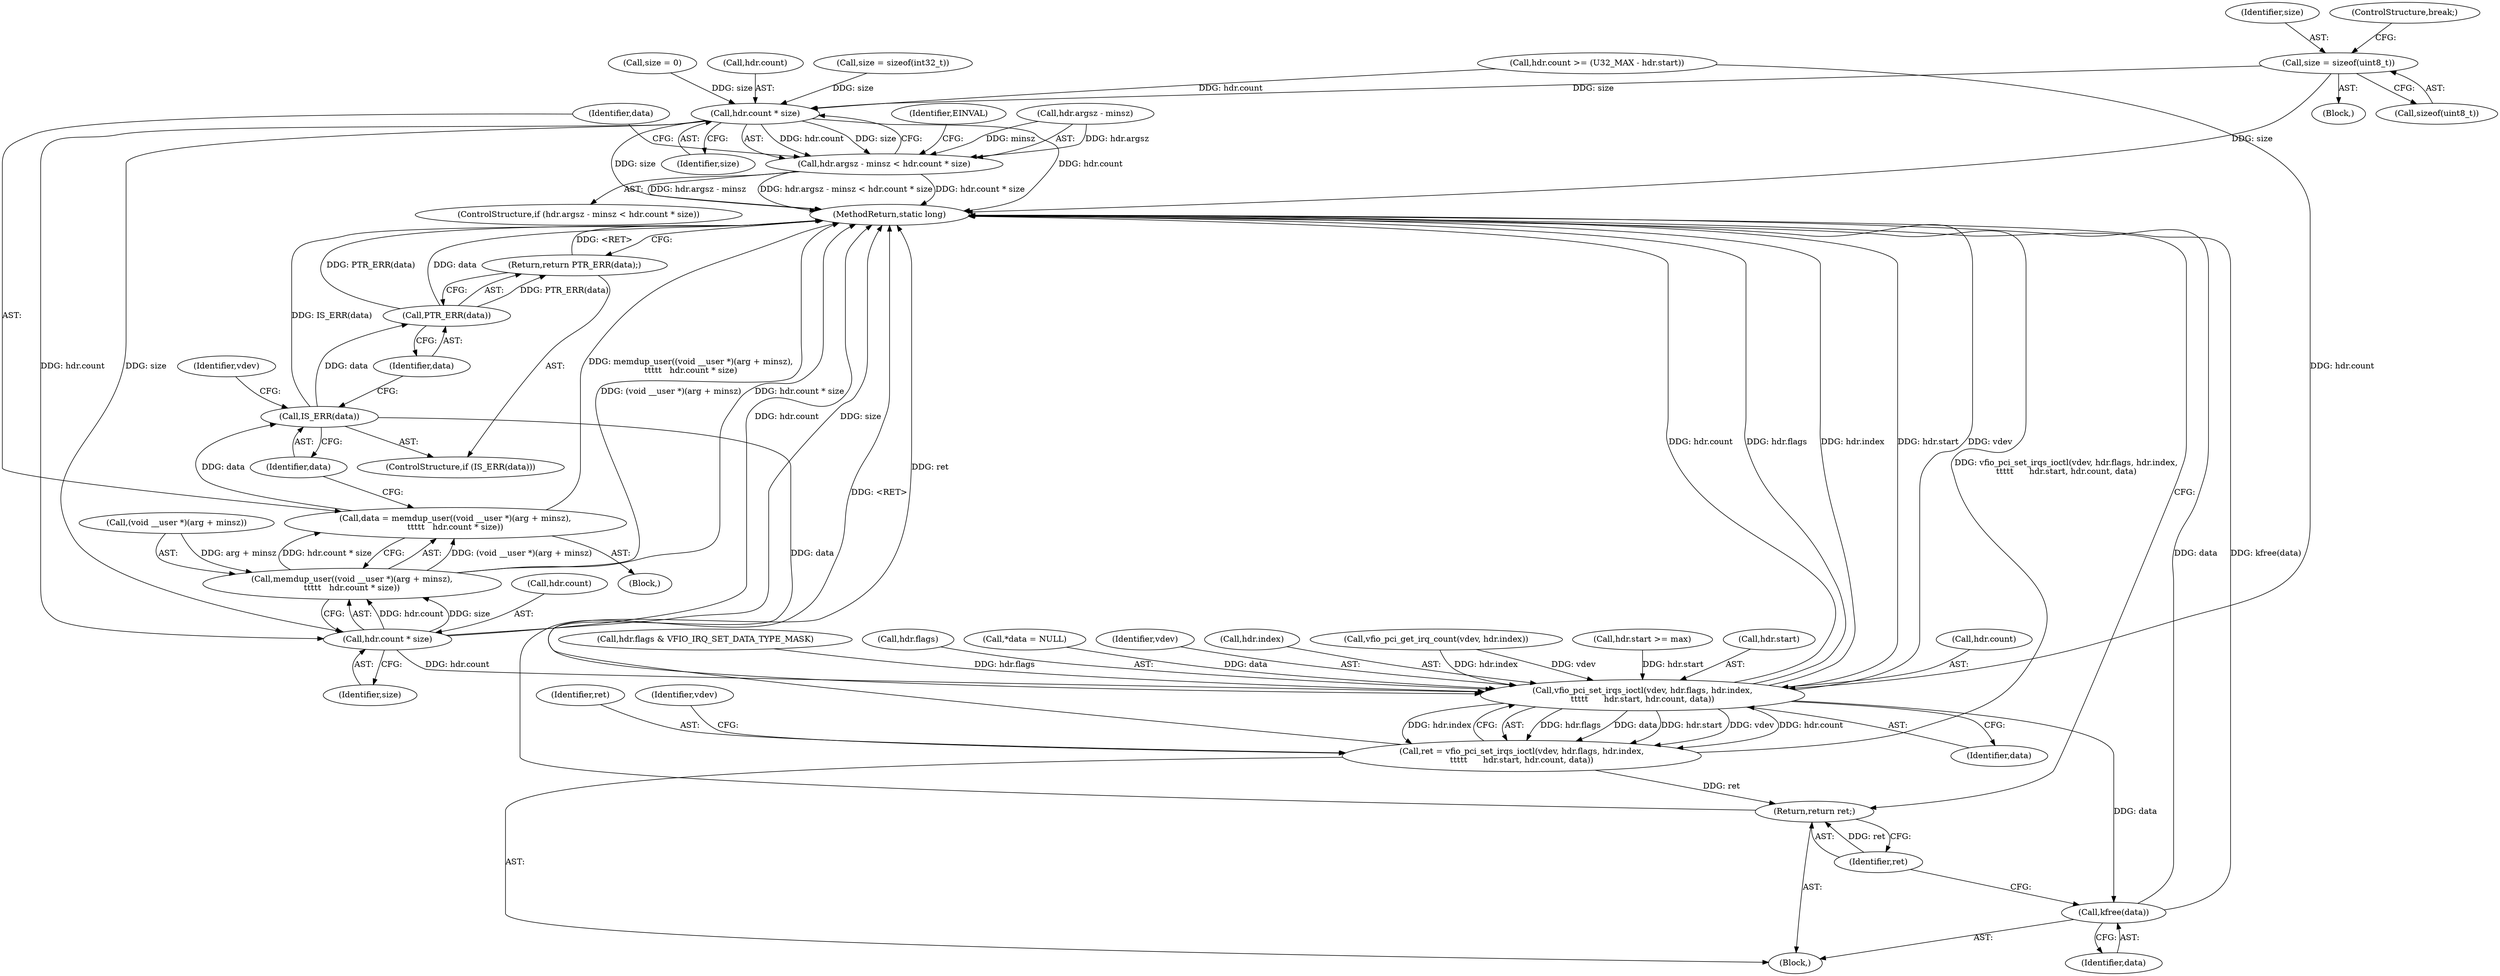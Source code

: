 digraph "0_linux_05692d7005a364add85c6e25a6c4447ce08f913a@API" {
"1000796" [label="(Call,size = sizeof(uint8_t))"];
"1000821" [label="(Call,hdr.count * size)"];
"1000815" [label="(Call,hdr.argsz - minsz < hdr.count * size)"];
"1000837" [label="(Call,hdr.count * size)"];
"1000831" [label="(Call,memdup_user((void __user *)(arg + minsz),\n\t\t\t\t\t   hdr.count * size))"];
"1000829" [label="(Call,data = memdup_user((void __user *)(arg + minsz),\n\t\t\t\t\t   hdr.count * size))"];
"1000843" [label="(Call,IS_ERR(data))"];
"1000846" [label="(Call,PTR_ERR(data))"];
"1000845" [label="(Return,return PTR_ERR(data);)"];
"1000855" [label="(Call,vfio_pci_set_irqs_ioctl(vdev, hdr.flags, hdr.index,\n\t\t\t\t\t      hdr.start, hdr.count, data))"];
"1000853" [label="(Call,ret = vfio_pci_set_irqs_ioctl(vdev, hdr.flags, hdr.index,\n\t\t\t\t\t      hdr.start, hdr.count, data))"];
"1000877" [label="(Return,return ret;)"];
"1000875" [label="(Call,kfree(data))"];
"1000866" [label="(Call,hdr.count)"];
"1000821" [label="(Call,hdr.count * size)"];
"1000843" [label="(Call,IS_ERR(data))"];
"1000737" [label="(Call,hdr.count >= (U32_MAX - hdr.start))"];
"1000831" [label="(Call,memdup_user((void __user *)(arg + minsz),\n\t\t\t\t\t   hdr.count * size))"];
"1000791" [label="(Call,size = 0)"];
"1000814" [label="(ControlStructure,if (hdr.argsz - minsz < hdr.count * size))"];
"1000869" [label="(Identifier,data)"];
"1000784" [label="(Call,hdr.flags & VFIO_IRQ_SET_DATA_TYPE_MASK)"];
"1000855" [label="(Call,vfio_pci_set_irqs_ioctl(vdev, hdr.flags, hdr.index,\n\t\t\t\t\t      hdr.start, hdr.count, data))"];
"1000846" [label="(Call,PTR_ERR(data))"];
"1000857" [label="(Call,hdr.flags)"];
"1000704" [label="(Call,*data = NULL)"];
"1000700" [label="(Block,)"];
"1000854" [label="(Identifier,ret)"];
"1000797" [label="(Identifier,size)"];
"1000873" [label="(Identifier,vdev)"];
"1000842" [label="(ControlStructure,if (IS_ERR(data)))"];
"1000796" [label="(Call,size = sizeof(uint8_t))"];
"1001380" [label="(MethodReturn,static long)"];
"1000832" [label="(Call,(void __user *)(arg + minsz))"];
"1000853" [label="(Call,ret = vfio_pci_set_irqs_ioctl(vdev, hdr.flags, hdr.index,\n\t\t\t\t\t      hdr.start, hdr.count, data))"];
"1000856" [label="(Identifier,vdev)"];
"1000860" [label="(Call,hdr.index)"];
"1000789" [label="(Block,)"];
"1000876" [label="(Identifier,data)"];
"1000828" [label="(Identifier,EINVAL)"];
"1000759" [label="(Call,vfio_pci_get_irq_count(vdev, hdr.index))"];
"1000847" [label="(Identifier,data)"];
"1000838" [label="(Call,hdr.count)"];
"1000813" [label="(Block,)"];
"1000877" [label="(Return,return ret;)"];
"1000815" [label="(Call,hdr.argsz - minsz < hdr.count * size)"];
"1000837" [label="(Call,hdr.count * size)"];
"1000822" [label="(Call,hdr.count)"];
"1000825" [label="(Identifier,size)"];
"1000844" [label="(Identifier,data)"];
"1000875" [label="(Call,kfree(data))"];
"1000798" [label="(Call,sizeof(uint8_t))"];
"1000829" [label="(Call,data = memdup_user((void __user *)(arg + minsz),\n\t\t\t\t\t   hdr.count * size))"];
"1000766" [label="(Call,hdr.start >= max)"];
"1000800" [label="(ControlStructure,break;)"];
"1000863" [label="(Call,hdr.start)"];
"1000830" [label="(Identifier,data)"];
"1000851" [label="(Identifier,vdev)"];
"1000845" [label="(Return,return PTR_ERR(data);)"];
"1000802" [label="(Call,size = sizeof(int32_t))"];
"1000878" [label="(Identifier,ret)"];
"1000816" [label="(Call,hdr.argsz - minsz)"];
"1000841" [label="(Identifier,size)"];
"1000796" -> "1000789"  [label="AST: "];
"1000796" -> "1000798"  [label="CFG: "];
"1000797" -> "1000796"  [label="AST: "];
"1000798" -> "1000796"  [label="AST: "];
"1000800" -> "1000796"  [label="CFG: "];
"1000796" -> "1001380"  [label="DDG: size"];
"1000796" -> "1000821"  [label="DDG: size"];
"1000821" -> "1000815"  [label="AST: "];
"1000821" -> "1000825"  [label="CFG: "];
"1000822" -> "1000821"  [label="AST: "];
"1000825" -> "1000821"  [label="AST: "];
"1000815" -> "1000821"  [label="CFG: "];
"1000821" -> "1001380"  [label="DDG: size"];
"1000821" -> "1001380"  [label="DDG: hdr.count"];
"1000821" -> "1000815"  [label="DDG: hdr.count"];
"1000821" -> "1000815"  [label="DDG: size"];
"1000737" -> "1000821"  [label="DDG: hdr.count"];
"1000791" -> "1000821"  [label="DDG: size"];
"1000802" -> "1000821"  [label="DDG: size"];
"1000821" -> "1000837"  [label="DDG: hdr.count"];
"1000821" -> "1000837"  [label="DDG: size"];
"1000815" -> "1000814"  [label="AST: "];
"1000816" -> "1000815"  [label="AST: "];
"1000828" -> "1000815"  [label="CFG: "];
"1000830" -> "1000815"  [label="CFG: "];
"1000815" -> "1001380"  [label="DDG: hdr.argsz - minsz"];
"1000815" -> "1001380"  [label="DDG: hdr.argsz - minsz < hdr.count * size"];
"1000815" -> "1001380"  [label="DDG: hdr.count * size"];
"1000816" -> "1000815"  [label="DDG: hdr.argsz"];
"1000816" -> "1000815"  [label="DDG: minsz"];
"1000837" -> "1000831"  [label="AST: "];
"1000837" -> "1000841"  [label="CFG: "];
"1000838" -> "1000837"  [label="AST: "];
"1000841" -> "1000837"  [label="AST: "];
"1000831" -> "1000837"  [label="CFG: "];
"1000837" -> "1001380"  [label="DDG: hdr.count"];
"1000837" -> "1001380"  [label="DDG: size"];
"1000837" -> "1000831"  [label="DDG: hdr.count"];
"1000837" -> "1000831"  [label="DDG: size"];
"1000837" -> "1000855"  [label="DDG: hdr.count"];
"1000831" -> "1000829"  [label="AST: "];
"1000832" -> "1000831"  [label="AST: "];
"1000829" -> "1000831"  [label="CFG: "];
"1000831" -> "1001380"  [label="DDG: (void __user *)(arg + minsz)"];
"1000831" -> "1001380"  [label="DDG: hdr.count * size"];
"1000831" -> "1000829"  [label="DDG: (void __user *)(arg + minsz)"];
"1000831" -> "1000829"  [label="DDG: hdr.count * size"];
"1000832" -> "1000831"  [label="DDG: arg + minsz"];
"1000829" -> "1000813"  [label="AST: "];
"1000830" -> "1000829"  [label="AST: "];
"1000844" -> "1000829"  [label="CFG: "];
"1000829" -> "1001380"  [label="DDG: memdup_user((void __user *)(arg + minsz),\n\t\t\t\t\t   hdr.count * size)"];
"1000829" -> "1000843"  [label="DDG: data"];
"1000843" -> "1000842"  [label="AST: "];
"1000843" -> "1000844"  [label="CFG: "];
"1000844" -> "1000843"  [label="AST: "];
"1000847" -> "1000843"  [label="CFG: "];
"1000851" -> "1000843"  [label="CFG: "];
"1000843" -> "1001380"  [label="DDG: IS_ERR(data)"];
"1000843" -> "1000846"  [label="DDG: data"];
"1000843" -> "1000855"  [label="DDG: data"];
"1000846" -> "1000845"  [label="AST: "];
"1000846" -> "1000847"  [label="CFG: "];
"1000847" -> "1000846"  [label="AST: "];
"1000845" -> "1000846"  [label="CFG: "];
"1000846" -> "1001380"  [label="DDG: PTR_ERR(data)"];
"1000846" -> "1001380"  [label="DDG: data"];
"1000846" -> "1000845"  [label="DDG: PTR_ERR(data)"];
"1000845" -> "1000842"  [label="AST: "];
"1001380" -> "1000845"  [label="CFG: "];
"1000845" -> "1001380"  [label="DDG: <RET>"];
"1000855" -> "1000853"  [label="AST: "];
"1000855" -> "1000869"  [label="CFG: "];
"1000856" -> "1000855"  [label="AST: "];
"1000857" -> "1000855"  [label="AST: "];
"1000860" -> "1000855"  [label="AST: "];
"1000863" -> "1000855"  [label="AST: "];
"1000866" -> "1000855"  [label="AST: "];
"1000869" -> "1000855"  [label="AST: "];
"1000853" -> "1000855"  [label="CFG: "];
"1000855" -> "1001380"  [label="DDG: hdr.count"];
"1000855" -> "1001380"  [label="DDG: hdr.flags"];
"1000855" -> "1001380"  [label="DDG: hdr.index"];
"1000855" -> "1001380"  [label="DDG: hdr.start"];
"1000855" -> "1001380"  [label="DDG: vdev"];
"1000855" -> "1000853"  [label="DDG: hdr.flags"];
"1000855" -> "1000853"  [label="DDG: data"];
"1000855" -> "1000853"  [label="DDG: hdr.start"];
"1000855" -> "1000853"  [label="DDG: vdev"];
"1000855" -> "1000853"  [label="DDG: hdr.count"];
"1000855" -> "1000853"  [label="DDG: hdr.index"];
"1000759" -> "1000855"  [label="DDG: vdev"];
"1000759" -> "1000855"  [label="DDG: hdr.index"];
"1000784" -> "1000855"  [label="DDG: hdr.flags"];
"1000766" -> "1000855"  [label="DDG: hdr.start"];
"1000737" -> "1000855"  [label="DDG: hdr.count"];
"1000704" -> "1000855"  [label="DDG: data"];
"1000855" -> "1000875"  [label="DDG: data"];
"1000853" -> "1000700"  [label="AST: "];
"1000854" -> "1000853"  [label="AST: "];
"1000873" -> "1000853"  [label="CFG: "];
"1000853" -> "1001380"  [label="DDG: vfio_pci_set_irqs_ioctl(vdev, hdr.flags, hdr.index,\n\t\t\t\t\t      hdr.start, hdr.count, data)"];
"1000853" -> "1001380"  [label="DDG: ret"];
"1000853" -> "1000877"  [label="DDG: ret"];
"1000877" -> "1000700"  [label="AST: "];
"1000877" -> "1000878"  [label="CFG: "];
"1000878" -> "1000877"  [label="AST: "];
"1001380" -> "1000877"  [label="CFG: "];
"1000877" -> "1001380"  [label="DDG: <RET>"];
"1000878" -> "1000877"  [label="DDG: ret"];
"1000875" -> "1000700"  [label="AST: "];
"1000875" -> "1000876"  [label="CFG: "];
"1000876" -> "1000875"  [label="AST: "];
"1000878" -> "1000875"  [label="CFG: "];
"1000875" -> "1001380"  [label="DDG: data"];
"1000875" -> "1001380"  [label="DDG: kfree(data)"];
}
